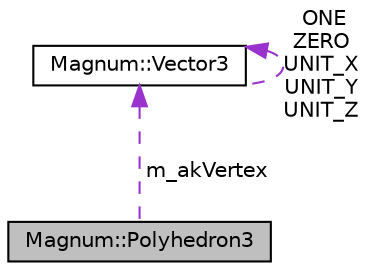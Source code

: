 digraph "Magnum::Polyhedron3"
{
  edge [fontname="Helvetica",fontsize="10",labelfontname="Helvetica",labelfontsize="10"];
  node [fontname="Helvetica",fontsize="10",shape=record];
  Node1 [label="Magnum::Polyhedron3",height=0.2,width=0.4,color="black", fillcolor="grey75", style="filled", fontcolor="black"];
  Node2 -> Node1 [dir="back",color="darkorchid3",fontsize="10",style="dashed",label=" m_akVertex" ];
  Node2 [label="Magnum::Vector3",height=0.2,width=0.4,color="black", fillcolor="white", style="filled",URL="$class_magnum_1_1_vector3.html"];
  Node2 -> Node2 [dir="back",color="darkorchid3",fontsize="10",style="dashed",label=" ONE\nZERO\nUNIT_X\nUNIT_Y\nUNIT_Z" ];
}
